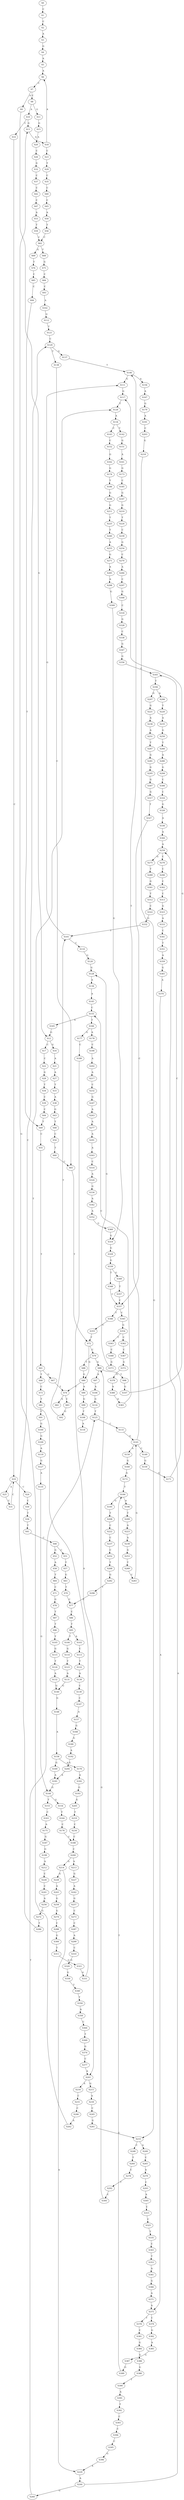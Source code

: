 strict digraph  {
	S0 -> S1 [ label = C ];
	S1 -> S2 [ label = C ];
	S2 -> S3 [ label = A ];
	S3 -> S4 [ label = G ];
	S4 -> S5 [ label = A ];
	S5 -> S6 [ label = A ];
	S6 -> S7 [ label = C ];
	S7 -> S8 [ label = C ];
	S7 -> S9 [ label = A ];
	S8 -> S10 [ label = A ];
	S8 -> S11 [ label = G ];
	S9 -> S12 [ label = G ];
	S10 -> S13 [ label = G ];
	S10 -> S14 [ label = C ];
	S11 -> S15 [ label = G ];
	S12 -> S16 [ label = G ];
	S12 -> S17 [ label = C ];
	S13 -> S18 [ label = A ];
	S14 -> S19 [ label = C ];
	S15 -> S20 [ label = A ];
	S16 -> S21 [ label = A ];
	S17 -> S22 [ label = C ];
	S18 -> S23 [ label = C ];
	S18 -> S6 [ label = A ];
	S19 -> S24 [ label = C ];
	S19 -> S25 [ label = A ];
	S20 -> S26 [ label = C ];
	S21 -> S27 [ label = A ];
	S22 -> S28 [ label = G ];
	S23 -> S29 [ label = T ];
	S24 -> S30 [ label = C ];
	S25 -> S31 [ label = C ];
	S26 -> S32 [ label = G ];
	S27 -> S33 [ label = T ];
	S28 -> S34 [ label = T ];
	S29 -> S35 [ label = C ];
	S30 -> S36 [ label = T ];
	S31 -> S19 [ label = C ];
	S32 -> S37 [ label = C ];
	S33 -> S38 [ label = A ];
	S34 -> S39 [ label = C ];
	S35 -> S40 [ label = C ];
	S36 -> S41 [ label = T ];
	S37 -> S42 [ label = C ];
	S38 -> S43 [ label = G ];
	S39 -> S44 [ label = C ];
	S40 -> S45 [ label = C ];
	S41 -> S46 [ label = C ];
	S42 -> S47 [ label = C ];
	S43 -> S48 [ label = T ];
	S44 -> S49 [ label = T ];
	S45 -> S50 [ label = A ];
	S46 -> S51 [ label = C ];
	S46 -> S52 [ label = G ];
	S47 -> S53 [ label = A ];
	S48 -> S54 [ label = C ];
	S49 -> S55 [ label = C ];
	S50 -> S56 [ label = T ];
	S51 -> S57 [ label = T ];
	S52 -> S58 [ label = A ];
	S53 -> S59 [ label = T ];
	S54 -> S60 [ label = T ];
	S55 -> S61 [ label = T ];
	S56 -> S62 [ label = C ];
	S57 -> S63 [ label = G ];
	S58 -> S64 [ label = T ];
	S59 -> S62 [ label = C ];
	S60 -> S65 [ label = C ];
	S61 -> S66 [ label = T ];
	S61 -> S67 [ label = G ];
	S62 -> S68 [ label = T ];
	S62 -> S69 [ label = G ];
	S63 -> S70 [ label = T ];
	S64 -> S71 [ label = C ];
	S65 -> S72 [ label = T ];
	S66 -> S73 [ label = C ];
	S67 -> S74 [ label = T ];
	S68 -> S75 [ label = G ];
	S69 -> S76 [ label = T ];
	S70 -> S77 [ label = C ];
	S71 -> S78 [ label = G ];
	S72 -> S79 [ label = C ];
	S72 -> S80 [ label = G ];
	S73 -> S81 [ label = T ];
	S74 -> S82 [ label = A ];
	S74 -> S83 [ label = C ];
	S75 -> S84 [ label = C ];
	S76 -> S85 [ label = C ];
	S77 -> S86 [ label = C ];
	S78 -> S87 [ label = T ];
	S79 -> S88 [ label = T ];
	S79 -> S89 [ label = G ];
	S80 -> S90 [ label = A ];
	S80 -> S74 [ label = T ];
	S81 -> S91 [ label = C ];
	S83 -> S92 [ label = G ];
	S84 -> S93 [ label = C ];
	S85 -> S94 [ label = C ];
	S86 -> S95 [ label = T ];
	S87 -> S96 [ label = T ];
	S88 -> S80 [ label = G ];
	S89 -> S97 [ label = A ];
	S89 -> S98 [ label = T ];
	S90 -> S99 [ label = G ];
	S91 -> S100 [ label = G ];
	S92 -> S101 [ label = T ];
	S93 -> S102 [ label = A ];
	S94 -> S49 [ label = T ];
	S95 -> S103 [ label = A ];
	S95 -> S104 [ label = T ];
	S96 -> S105 [ label = T ];
	S97 -> S106 [ label = A ];
	S98 -> S107 [ label = G ];
	S99 -> S108 [ label = T ];
	S100 -> S109 [ label = G ];
	S101 -> S110 [ label = C ];
	S101 -> S111 [ label = G ];
	S102 -> S112 [ label = G ];
	S103 -> S113 [ label = C ];
	S104 -> S114 [ label = G ];
	S105 -> S115 [ label = G ];
	S106 -> S116 [ label = G ];
	S107 -> S117 [ label = G ];
	S108 -> S118 [ label = A ];
	S109 -> S119 [ label = A ];
	S110 -> S120 [ label = G ];
	S111 -> S117 [ label = G ];
	S112 -> S121 [ label = T ];
	S113 -> S122 [ label = T ];
	S114 -> S123 [ label = T ];
	S115 -> S124 [ label = T ];
	S116 -> S125 [ label = T ];
	S117 -> S126 [ label = T ];
	S119 -> S127 [ label = G ];
	S120 -> S128 [ label = G ];
	S121 -> S129 [ label = C ];
	S122 -> S130 [ label = A ];
	S123 -> S131 [ label = A ];
	S124 -> S132 [ label = A ];
	S125 -> S133 [ label = C ];
	S126 -> S134 [ label = A ];
	S127 -> S135 [ label = A ];
	S128 -> S136 [ label = A ];
	S129 -> S137 [ label = G ];
	S129 -> S138 [ label = T ];
	S130 -> S139 [ label = C ];
	S131 -> S140 [ label = G ];
	S132 -> S140 [ label = G ];
	S133 -> S141 [ label = G ];
	S134 -> S142 [ label = T ];
	S134 -> S143 [ label = C ];
	S135 -> S144 [ label = G ];
	S136 -> S145 [ label = A ];
	S137 -> S146 [ label = T ];
	S138 -> S65 [ label = C ];
	S139 -> S147 [ label = C ];
	S140 -> S148 [ label = G ];
	S141 -> S149 [ label = C ];
	S141 -> S146 [ label = T ];
	S141 -> S150 [ label = A ];
	S142 -> S151 [ label = G ];
	S143 -> S152 [ label = C ];
	S144 -> S153 [ label = T ];
	S144 -> S154 [ label = G ];
	S145 -> S155 [ label = C ];
	S146 -> S156 [ label = A ];
	S146 -> S111 [ label = G ];
	S147 -> S157 [ label = A ];
	S148 -> S158 [ label = A ];
	S149 -> S159 [ label = G ];
	S150 -> S160 [ label = G ];
	S151 -> S161 [ label = A ];
	S152 -> S162 [ label = G ];
	S153 -> S163 [ label = C ];
	S154 -> S164 [ label = T ];
	S155 -> S165 [ label = A ];
	S155 -> S166 [ label = T ];
	S156 -> S167 [ label = A ];
	S157 -> S168 [ label = G ];
	S158 -> S169 [ label = G ];
	S158 -> S170 [ label = A ];
	S159 -> S171 [ label = G ];
	S160 -> S172 [ label = G ];
	S161 -> S173 [ label = G ];
	S162 -> S174 [ label = G ];
	S163 -> S175 [ label = A ];
	S164 -> S176 [ label = C ];
	S165 -> S12 [ label = G ];
	S166 -> S177 [ label = G ];
	S166 -> S178 [ label = A ];
	S167 -> S179 [ label = G ];
	S168 -> S180 [ label = G ];
	S169 -> S181 [ label = A ];
	S170 -> S182 [ label = A ];
	S171 -> S183 [ label = C ];
	S172 -> S184 [ label = T ];
	S173 -> S185 [ label = C ];
	S174 -> S186 [ label = T ];
	S175 -> S187 [ label = G ];
	S176 -> S188 [ label = C ];
	S177 -> S189 [ label = C ];
	S178 -> S190 [ label = C ];
	S179 -> S191 [ label = A ];
	S180 -> S192 [ label = A ];
	S181 -> S144 [ label = G ];
	S182 -> S193 [ label = G ];
	S183 -> S194 [ label = T ];
	S184 -> S195 [ label = G ];
	S184 -> S196 [ label = A ];
	S185 -> S197 [ label = G ];
	S186 -> S198 [ label = G ];
	S187 -> S199 [ label = G ];
	S188 -> S200 [ label = C ];
	S189 -> S201 [ label = A ];
	S190 -> S202 [ label = A ];
	S191 -> S203 [ label = C ];
	S192 -> S204 [ label = G ];
	S193 -> S205 [ label = G ];
	S194 -> S206 [ label = A ];
	S194 -> S207 [ label = G ];
	S195 -> S208 [ label = T ];
	S196 -> S209 [ label = T ];
	S197 -> S210 [ label = G ];
	S198 -> S211 [ label = G ];
	S199 -> S212 [ label = A ];
	S200 -> S213 [ label = A ];
	S200 -> S214 [ label = G ];
	S201 -> S215 [ label = G ];
	S201 -> S216 [ label = A ];
	S202 -> S217 [ label = A ];
	S203 -> S218 [ label = G ];
	S204 -> S181 [ label = A ];
	S205 -> S219 [ label = T ];
	S206 -> S220 [ label = T ];
	S207 -> S221 [ label = G ];
	S208 -> S222 [ label = C ];
	S209 -> S223 [ label = A ];
	S210 -> S224 [ label = T ];
	S211 -> S225 [ label = T ];
	S212 -> S226 [ label = C ];
	S213 -> S227 [ label = G ];
	S214 -> S228 [ label = G ];
	S214 -> S229 [ label = A ];
	S215 -> S230 [ label = A ];
	S216 -> S231 [ label = C ];
	S217 -> S232 [ label = C ];
	S218 -> S233 [ label = G ];
	S219 -> S234 [ label = C ];
	S220 -> S235 [ label = A ];
	S221 -> S236 [ label = A ];
	S222 -> S237 [ label = C ];
	S223 -> S238 [ label = A ];
	S224 -> S239 [ label = C ];
	S225 -> S240 [ label = T ];
	S226 -> S241 [ label = C ];
	S227 -> S242 [ label = A ];
	S228 -> S243 [ label = A ];
	S229 -> S244 [ label = A ];
	S230 -> S245 [ label = C ];
	S231 -> S246 [ label = C ];
	S232 -> S247 [ label = G ];
	S233 -> S248 [ label = C ];
	S233 -> S249 [ label = A ];
	S234 -> S188 [ label = C ];
	S235 -> S250 [ label = G ];
	S236 -> S251 [ label = A ];
	S237 -> S252 [ label = C ];
	S238 -> S253 [ label = G ];
	S239 -> S254 [ label = G ];
	S240 -> S255 [ label = A ];
	S241 -> S256 [ label = A ];
	S242 -> S257 [ label = G ];
	S243 -> S258 [ label = G ];
	S244 -> S259 [ label = A ];
	S244 -> S260 [ label = G ];
	S245 -> S261 [ label = G ];
	S246 -> S262 [ label = A ];
	S247 -> S263 [ label = A ];
	S248 -> S264 [ label = T ];
	S249 -> S265 [ label = C ];
	S250 -> S266 [ label = T ];
	S251 -> S267 [ label = T ];
	S252 -> S268 [ label = T ];
	S253 -> S269 [ label = T ];
	S254 -> S270 [ label = C ];
	S255 -> S271 [ label = G ];
	S256 -> S272 [ label = G ];
	S257 -> S273 [ label = C ];
	S258 -> S274 [ label = G ];
	S259 -> S275 [ label = G ];
	S259 -> S276 [ label = C ];
	S260 -> S125 [ label = T ];
	S261 -> S233 [ label = G ];
	S262 -> S13 [ label = G ];
	S263 -> S277 [ label = A ];
	S264 -> S278 [ label = C ];
	S265 -> S279 [ label = A ];
	S266 -> S280 [ label = A ];
	S267 -> S281 [ label = G ];
	S268 -> S282 [ label = G ];
	S269 -> S283 [ label = C ];
	S270 -> S284 [ label = A ];
	S271 -> S285 [ label = A ];
	S272 -> S286 [ label = T ];
	S273 -> S287 [ label = C ];
	S274 -> S288 [ label = C ];
	S275 -> S289 [ label = T ];
	S276 -> S290 [ label = C ];
	S277 -> S291 [ label = A ];
	S278 -> S292 [ label = T ];
	S279 -> S293 [ label = C ];
	S280 -> S294 [ label = G ];
	S281 -> S295 [ label = G ];
	S282 -> S296 [ label = T ];
	S283 -> S141 [ label = G ];
	S284 -> S297 [ label = C ];
	S285 -> S298 [ label = A ];
	S286 -> S129 [ label = C ];
	S287 -> S299 [ label = A ];
	S288 -> S300 [ label = G ];
	S289 -> S301 [ label = G ];
	S290 -> S302 [ label = C ];
	S291 -> S303 [ label = A ];
	S292 -> S304 [ label = C ];
	S293 -> S305 [ label = A ];
	S294 -> S306 [ label = C ];
	S295 -> S307 [ label = G ];
	S296 -> S77 [ label = C ];
	S297 -> S308 [ label = G ];
	S298 -> S309 [ label = G ];
	S299 -> S310 [ label = C ];
	S300 -> S311 [ label = T ];
	S301 -> S312 [ label = T ];
	S302 -> S313 [ label = C ];
	S303 -> S314 [ label = C ];
	S304 -> S89 [ label = G ];
	S305 -> S315 [ label = C ];
	S306 -> S316 [ label = C ];
	S307 -> S317 [ label = G ];
	S308 -> S318 [ label = C ];
	S309 -> S319 [ label = G ];
	S310 -> S320 [ label = G ];
	S311 -> S321 [ label = G ];
	S312 -> S322 [ label = C ];
	S313 -> S323 [ label = G ];
	S314 -> S324 [ label = A ];
	S315 -> S325 [ label = C ];
	S316 -> S326 [ label = G ];
	S317 -> S327 [ label = T ];
	S318 -> S328 [ label = G ];
	S319 -> S329 [ label = G ];
	S320 -> S330 [ label = G ];
	S321 -> S331 [ label = G ];
	S322 -> S332 [ label = G ];
	S323 -> S333 [ label = A ];
	S324 -> S334 [ label = G ];
	S325 -> S335 [ label = T ];
	S326 -> S336 [ label = A ];
	S327 -> S337 [ label = C ];
	S328 -> S338 [ label = C ];
	S329 -> S339 [ label = G ];
	S330 -> S340 [ label = T ];
	S331 -> S126 [ label = T ];
	S332 -> S101 [ label = T ];
	S333 -> S341 [ label = C ];
	S334 -> S342 [ label = A ];
	S335 -> S343 [ label = C ];
	S336 -> S344 [ label = A ];
	S337 -> S345 [ label = C ];
	S337 -> S346 [ label = T ];
	S338 -> S347 [ label = G ];
	S339 -> S348 [ label = T ];
	S339 -> S349 [ label = G ];
	S340 -> S350 [ label = T ];
	S341 -> S351 [ label = T ];
	S342 -> S352 [ label = A ];
	S343 -> S353 [ label = T ];
	S344 -> S259 [ label = A ];
	S345 -> S354 [ label = G ];
	S346 -> S355 [ label = C ];
	S347 -> S356 [ label = G ];
	S348 -> S337 [ label = C ];
	S349 -> S357 [ label = T ];
	S350 -> S358 [ label = A ];
	S351 -> S359 [ label = A ];
	S352 -> S360 [ label = G ];
	S353 -> S361 [ label = A ];
	S354 -> S362 [ label = C ];
	S354 -> S363 [ label = T ];
	S355 -> S72 [ label = T ];
	S356 -> S183 [ label = C ];
	S357 -> S337 [ label = C ];
	S358 -> S364 [ label = C ];
	S359 -> S365 [ label = G ];
	S360 -> S319 [ label = G ];
	S361 -> S366 [ label = G ];
	S362 -> S367 [ label = C ];
	S363 -> S368 [ label = C ];
	S364 -> S369 [ label = T ];
	S365 -> S370 [ label = A ];
	S366 -> S371 [ label = A ];
	S367 -> S372 [ label = G ];
	S368 -> S373 [ label = G ];
	S369 -> S374 [ label = G ];
	S370 -> S375 [ label = A ];
	S371 -> S375 [ label = A ];
	S372 -> S376 [ label = G ];
	S373 -> S128 [ label = G ];
	S374 -> S377 [ label = C ];
	S375 -> S378 [ label = T ];
	S375 -> S379 [ label = C ];
	S376 -> S380 [ label = A ];
	S377 -> S201 [ label = A ];
	S378 -> S381 [ label = C ];
	S379 -> S382 [ label = G ];
	S380 -> S383 [ label = A ];
	S381 -> S384 [ label = G ];
	S382 -> S385 [ label = A ];
	S383 -> S155 [ label = C ];
	S384 -> S386 [ label = G ];
	S385 -> S387 [ label = G ];
	S386 -> S388 [ label = G ];
	S387 -> S389 [ label = G ];
	S388 -> S390 [ label = T ];
	S389 -> S184 [ label = T ];
	S390 -> S391 [ label = A ];
	S391 -> S392 [ label = T ];
	S392 -> S393 [ label = C ];
	S393 -> S394 [ label = C ];
	S394 -> S395 [ label = C ];
	S395 -> S396 [ label = G ];
	S396 -> S229 [ label = A ];
}
